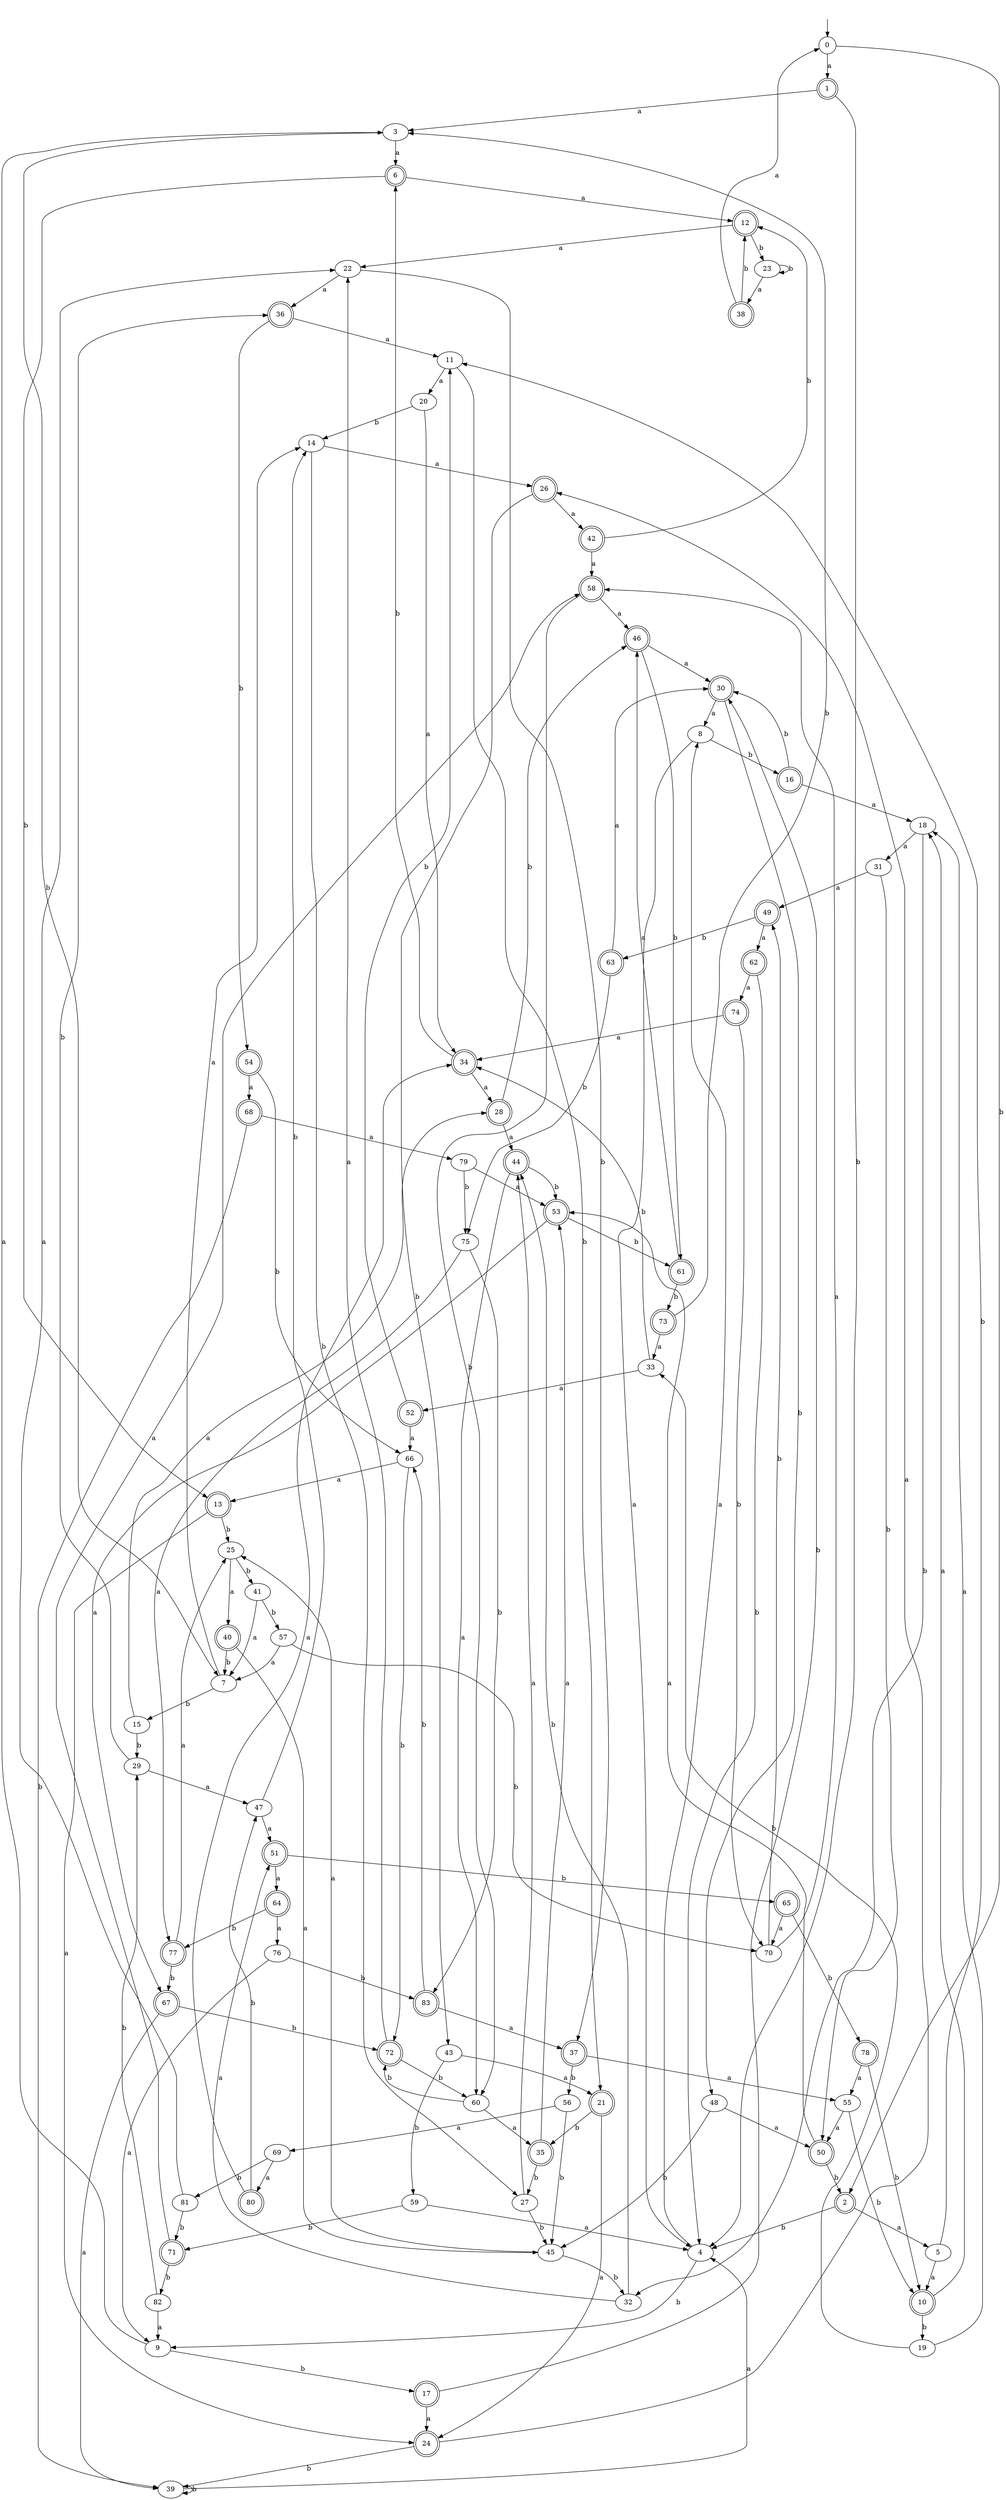 digraph RandomDFA {
  __start0 [label="", shape=none];
  __start0 -> 0 [label=""];
  0 [shape=circle]
  0 -> 1 [label="a"]
  0 -> 2 [label="b"]
  1 [shape=doublecircle]
  1 -> 3 [label="a"]
  1 -> 4 [label="b"]
  2 [shape=doublecircle]
  2 -> 5 [label="a"]
  2 -> 4 [label="b"]
  3
  3 -> 6 [label="a"]
  3 -> 7 [label="b"]
  4
  4 -> 8 [label="a"]
  4 -> 9 [label="b"]
  5
  5 -> 10 [label="a"]
  5 -> 11 [label="b"]
  6 [shape=doublecircle]
  6 -> 12 [label="a"]
  6 -> 13 [label="b"]
  7
  7 -> 14 [label="a"]
  7 -> 15 [label="b"]
  8
  8 -> 4 [label="a"]
  8 -> 16 [label="b"]
  9
  9 -> 3 [label="a"]
  9 -> 17 [label="b"]
  10 [shape=doublecircle]
  10 -> 18 [label="a"]
  10 -> 19 [label="b"]
  11
  11 -> 20 [label="a"]
  11 -> 21 [label="b"]
  12 [shape=doublecircle]
  12 -> 22 [label="a"]
  12 -> 23 [label="b"]
  13 [shape=doublecircle]
  13 -> 24 [label="a"]
  13 -> 25 [label="b"]
  14
  14 -> 26 [label="a"]
  14 -> 27 [label="b"]
  15
  15 -> 28 [label="a"]
  15 -> 29 [label="b"]
  16 [shape=doublecircle]
  16 -> 18 [label="a"]
  16 -> 30 [label="b"]
  17 [shape=doublecircle]
  17 -> 24 [label="a"]
  17 -> 30 [label="b"]
  18
  18 -> 31 [label="a"]
  18 -> 32 [label="b"]
  19
  19 -> 18 [label="a"]
  19 -> 33 [label="b"]
  20
  20 -> 34 [label="a"]
  20 -> 14 [label="b"]
  21 [shape=doublecircle]
  21 -> 24 [label="a"]
  21 -> 35 [label="b"]
  22
  22 -> 36 [label="a"]
  22 -> 37 [label="b"]
  23
  23 -> 38 [label="a"]
  23 -> 23 [label="b"]
  24 [shape=doublecircle]
  24 -> 26 [label="a"]
  24 -> 39 [label="b"]
  25
  25 -> 40 [label="a"]
  25 -> 41 [label="b"]
  26 [shape=doublecircle]
  26 -> 42 [label="a"]
  26 -> 43 [label="b"]
  27
  27 -> 44 [label="a"]
  27 -> 45 [label="b"]
  28 [shape=doublecircle]
  28 -> 44 [label="a"]
  28 -> 46 [label="b"]
  29
  29 -> 47 [label="a"]
  29 -> 36 [label="b"]
  30 [shape=doublecircle]
  30 -> 8 [label="a"]
  30 -> 48 [label="b"]
  31
  31 -> 49 [label="a"]
  31 -> 50 [label="b"]
  32
  32 -> 51 [label="a"]
  32 -> 44 [label="b"]
  33
  33 -> 52 [label="a"]
  33 -> 34 [label="b"]
  34 [shape=doublecircle]
  34 -> 28 [label="a"]
  34 -> 6 [label="b"]
  35 [shape=doublecircle]
  35 -> 53 [label="a"]
  35 -> 27 [label="b"]
  36 [shape=doublecircle]
  36 -> 11 [label="a"]
  36 -> 54 [label="b"]
  37 [shape=doublecircle]
  37 -> 55 [label="a"]
  37 -> 56 [label="b"]
  38 [shape=doublecircle]
  38 -> 0 [label="a"]
  38 -> 12 [label="b"]
  39
  39 -> 4 [label="a"]
  39 -> 39 [label="b"]
  40 [shape=doublecircle]
  40 -> 45 [label="a"]
  40 -> 7 [label="b"]
  41
  41 -> 7 [label="a"]
  41 -> 57 [label="b"]
  42 [shape=doublecircle]
  42 -> 58 [label="a"]
  42 -> 12 [label="b"]
  43
  43 -> 21 [label="a"]
  43 -> 59 [label="b"]
  44 [shape=doublecircle]
  44 -> 60 [label="a"]
  44 -> 53 [label="b"]
  45
  45 -> 25 [label="a"]
  45 -> 32 [label="b"]
  46 [shape=doublecircle]
  46 -> 30 [label="a"]
  46 -> 61 [label="b"]
  47
  47 -> 51 [label="a"]
  47 -> 14 [label="b"]
  48
  48 -> 50 [label="a"]
  48 -> 45 [label="b"]
  49 [shape=doublecircle]
  49 -> 62 [label="a"]
  49 -> 63 [label="b"]
  50 [shape=doublecircle]
  50 -> 53 [label="a"]
  50 -> 2 [label="b"]
  51 [shape=doublecircle]
  51 -> 64 [label="a"]
  51 -> 65 [label="b"]
  52 [shape=doublecircle]
  52 -> 66 [label="a"]
  52 -> 11 [label="b"]
  53 [shape=doublecircle]
  53 -> 67 [label="a"]
  53 -> 61 [label="b"]
  54 [shape=doublecircle]
  54 -> 68 [label="a"]
  54 -> 66 [label="b"]
  55
  55 -> 50 [label="a"]
  55 -> 10 [label="b"]
  56
  56 -> 69 [label="a"]
  56 -> 45 [label="b"]
  57
  57 -> 7 [label="a"]
  57 -> 70 [label="b"]
  58 [shape=doublecircle]
  58 -> 46 [label="a"]
  58 -> 60 [label="b"]
  59
  59 -> 4 [label="a"]
  59 -> 71 [label="b"]
  60
  60 -> 35 [label="a"]
  60 -> 72 [label="b"]
  61 [shape=doublecircle]
  61 -> 46 [label="a"]
  61 -> 73 [label="b"]
  62 [shape=doublecircle]
  62 -> 74 [label="a"]
  62 -> 4 [label="b"]
  63 [shape=doublecircle]
  63 -> 30 [label="a"]
  63 -> 75 [label="b"]
  64 [shape=doublecircle]
  64 -> 76 [label="a"]
  64 -> 77 [label="b"]
  65 [shape=doublecircle]
  65 -> 70 [label="a"]
  65 -> 78 [label="b"]
  66
  66 -> 13 [label="a"]
  66 -> 72 [label="b"]
  67 [shape=doublecircle]
  67 -> 39 [label="a"]
  67 -> 72 [label="b"]
  68 [shape=doublecircle]
  68 -> 79 [label="a"]
  68 -> 39 [label="b"]
  69
  69 -> 80 [label="a"]
  69 -> 81 [label="b"]
  70
  70 -> 58 [label="a"]
  70 -> 49 [label="b"]
  71 [shape=doublecircle]
  71 -> 58 [label="a"]
  71 -> 82 [label="b"]
  72 [shape=doublecircle]
  72 -> 22 [label="a"]
  72 -> 60 [label="b"]
  73 [shape=doublecircle]
  73 -> 33 [label="a"]
  73 -> 3 [label="b"]
  74 [shape=doublecircle]
  74 -> 34 [label="a"]
  74 -> 70 [label="b"]
  75
  75 -> 77 [label="a"]
  75 -> 83 [label="b"]
  76
  76 -> 9 [label="a"]
  76 -> 83 [label="b"]
  77 [shape=doublecircle]
  77 -> 25 [label="a"]
  77 -> 67 [label="b"]
  78 [shape=doublecircle]
  78 -> 55 [label="a"]
  78 -> 10 [label="b"]
  79
  79 -> 53 [label="a"]
  79 -> 75 [label="b"]
  80 [shape=doublecircle]
  80 -> 34 [label="a"]
  80 -> 47 [label="b"]
  81
  81 -> 22 [label="a"]
  81 -> 71 [label="b"]
  82
  82 -> 9 [label="a"]
  82 -> 29 [label="b"]
  83 [shape=doublecircle]
  83 -> 37 [label="a"]
  83 -> 66 [label="b"]
}
